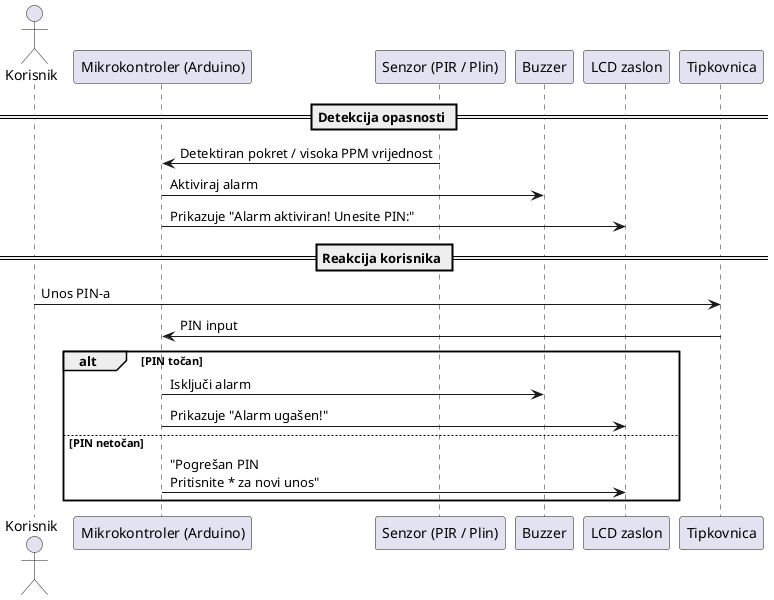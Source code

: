 @startuml
actor Korisnik
 
participant "Mikrokontroler (Arduino)" as Arduino
participant "Senzor (PIR / Plin)" as Senzor
participant Buzzer
participant "LCD zaslon" as LCD
participant Tipkovnica
 
== Detekcija opasnosti ==
 
Senzor -> Arduino : Detektiran pokret / visoka PPM vrijednost
Arduino -> Buzzer : Aktiviraj alarm
Arduino -> LCD : Prikazuje "Alarm aktiviran! Unesite PIN:"
 
== Reakcija korisnika ==
 
Korisnik -> Tipkovnica : Unos PIN-a
Tipkovnica -> Arduino : PIN input
 
alt PIN točan
    Arduino -> Buzzer : Isključi alarm
    Arduino -> LCD : Prikazuje "Alarm ugašen!"
else PIN netočan
    Arduino -> LCD : "Pogrešan PIN\nPritisnite * za novi unos"
end
@enduml